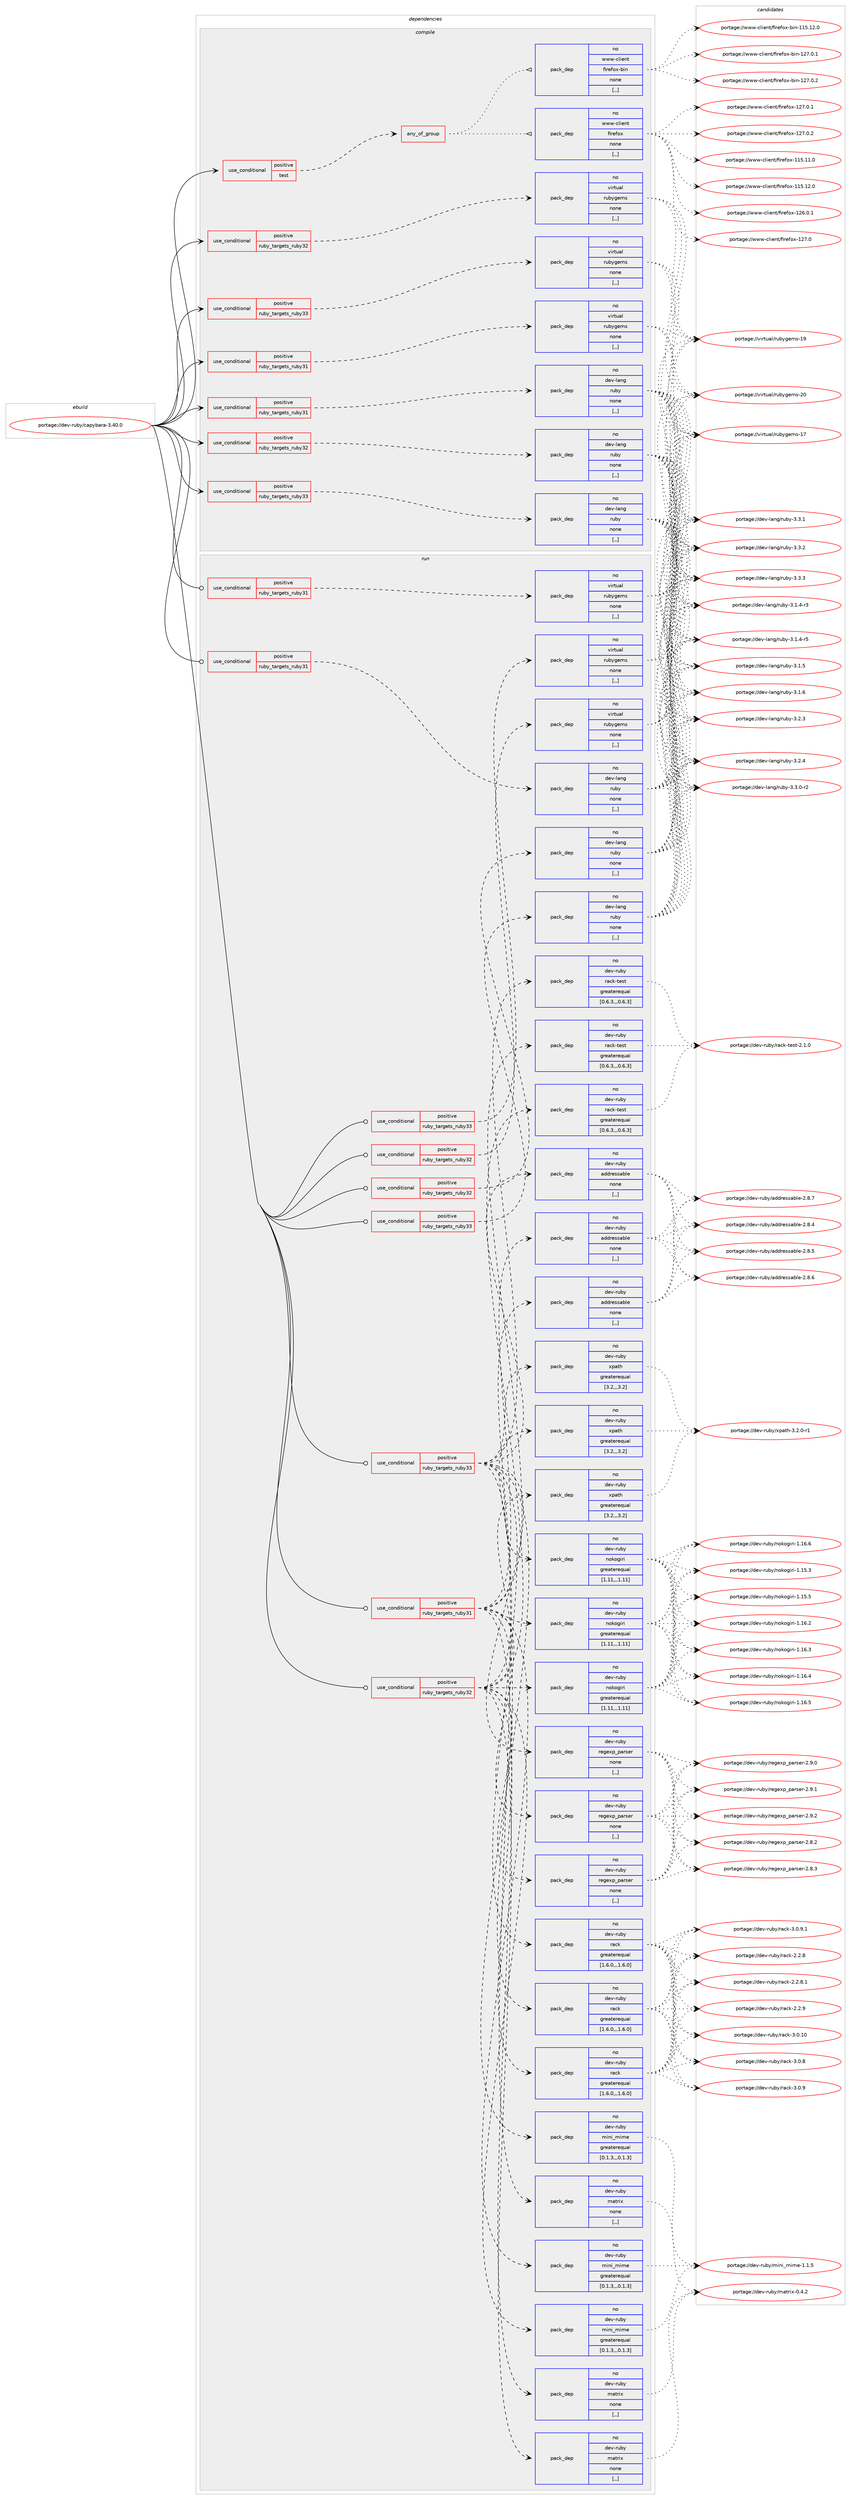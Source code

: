 digraph prolog {

# *************
# Graph options
# *************

newrank=true;
concentrate=true;
compound=true;
graph [rankdir=LR,fontname=Helvetica,fontsize=10,ranksep=1.5];#, ranksep=2.5, nodesep=0.2];
edge  [arrowhead=vee];
node  [fontname=Helvetica,fontsize=10];

# **********
# The ebuild
# **********

subgraph cluster_leftcol {
color=gray;
rank=same;
label=<<i>ebuild</i>>;
id [label="portage://dev-ruby/capybara-3.40.0", color=red, width=4, href="../dev-ruby/capybara-3.40.0.svg"];
}

# ****************
# The dependencies
# ****************

subgraph cluster_midcol {
color=gray;
label=<<i>dependencies</i>>;
subgraph cluster_compile {
fillcolor="#eeeeee";
style=filled;
label=<<i>compile</i>>;
subgraph cond44271 {
dependency175125 [label=<<TABLE BORDER="0" CELLBORDER="1" CELLSPACING="0" CELLPADDING="4"><TR><TD ROWSPAN="3" CELLPADDING="10">use_conditional</TD></TR><TR><TD>positive</TD></TR><TR><TD>ruby_targets_ruby31</TD></TR></TABLE>>, shape=none, color=red];
subgraph pack129592 {
dependency175126 [label=<<TABLE BORDER="0" CELLBORDER="1" CELLSPACING="0" CELLPADDING="4" WIDTH="220"><TR><TD ROWSPAN="6" CELLPADDING="30">pack_dep</TD></TR><TR><TD WIDTH="110">no</TD></TR><TR><TD>dev-lang</TD></TR><TR><TD>ruby</TD></TR><TR><TD>none</TD></TR><TR><TD>[,,]</TD></TR></TABLE>>, shape=none, color=blue];
}
dependency175125:e -> dependency175126:w [weight=20,style="dashed",arrowhead="vee"];
}
id:e -> dependency175125:w [weight=20,style="solid",arrowhead="vee"];
subgraph cond44272 {
dependency175127 [label=<<TABLE BORDER="0" CELLBORDER="1" CELLSPACING="0" CELLPADDING="4"><TR><TD ROWSPAN="3" CELLPADDING="10">use_conditional</TD></TR><TR><TD>positive</TD></TR><TR><TD>ruby_targets_ruby31</TD></TR></TABLE>>, shape=none, color=red];
subgraph pack129593 {
dependency175128 [label=<<TABLE BORDER="0" CELLBORDER="1" CELLSPACING="0" CELLPADDING="4" WIDTH="220"><TR><TD ROWSPAN="6" CELLPADDING="30">pack_dep</TD></TR><TR><TD WIDTH="110">no</TD></TR><TR><TD>virtual</TD></TR><TR><TD>rubygems</TD></TR><TR><TD>none</TD></TR><TR><TD>[,,]</TD></TR></TABLE>>, shape=none, color=blue];
}
dependency175127:e -> dependency175128:w [weight=20,style="dashed",arrowhead="vee"];
}
id:e -> dependency175127:w [weight=20,style="solid",arrowhead="vee"];
subgraph cond44273 {
dependency175129 [label=<<TABLE BORDER="0" CELLBORDER="1" CELLSPACING="0" CELLPADDING="4"><TR><TD ROWSPAN="3" CELLPADDING="10">use_conditional</TD></TR><TR><TD>positive</TD></TR><TR><TD>ruby_targets_ruby32</TD></TR></TABLE>>, shape=none, color=red];
subgraph pack129594 {
dependency175130 [label=<<TABLE BORDER="0" CELLBORDER="1" CELLSPACING="0" CELLPADDING="4" WIDTH="220"><TR><TD ROWSPAN="6" CELLPADDING="30">pack_dep</TD></TR><TR><TD WIDTH="110">no</TD></TR><TR><TD>dev-lang</TD></TR><TR><TD>ruby</TD></TR><TR><TD>none</TD></TR><TR><TD>[,,]</TD></TR></TABLE>>, shape=none, color=blue];
}
dependency175129:e -> dependency175130:w [weight=20,style="dashed",arrowhead="vee"];
}
id:e -> dependency175129:w [weight=20,style="solid",arrowhead="vee"];
subgraph cond44274 {
dependency175131 [label=<<TABLE BORDER="0" CELLBORDER="1" CELLSPACING="0" CELLPADDING="4"><TR><TD ROWSPAN="3" CELLPADDING="10">use_conditional</TD></TR><TR><TD>positive</TD></TR><TR><TD>ruby_targets_ruby32</TD></TR></TABLE>>, shape=none, color=red];
subgraph pack129595 {
dependency175132 [label=<<TABLE BORDER="0" CELLBORDER="1" CELLSPACING="0" CELLPADDING="4" WIDTH="220"><TR><TD ROWSPAN="6" CELLPADDING="30">pack_dep</TD></TR><TR><TD WIDTH="110">no</TD></TR><TR><TD>virtual</TD></TR><TR><TD>rubygems</TD></TR><TR><TD>none</TD></TR><TR><TD>[,,]</TD></TR></TABLE>>, shape=none, color=blue];
}
dependency175131:e -> dependency175132:w [weight=20,style="dashed",arrowhead="vee"];
}
id:e -> dependency175131:w [weight=20,style="solid",arrowhead="vee"];
subgraph cond44275 {
dependency175133 [label=<<TABLE BORDER="0" CELLBORDER="1" CELLSPACING="0" CELLPADDING="4"><TR><TD ROWSPAN="3" CELLPADDING="10">use_conditional</TD></TR><TR><TD>positive</TD></TR><TR><TD>ruby_targets_ruby33</TD></TR></TABLE>>, shape=none, color=red];
subgraph pack129596 {
dependency175134 [label=<<TABLE BORDER="0" CELLBORDER="1" CELLSPACING="0" CELLPADDING="4" WIDTH="220"><TR><TD ROWSPAN="6" CELLPADDING="30">pack_dep</TD></TR><TR><TD WIDTH="110">no</TD></TR><TR><TD>dev-lang</TD></TR><TR><TD>ruby</TD></TR><TR><TD>none</TD></TR><TR><TD>[,,]</TD></TR></TABLE>>, shape=none, color=blue];
}
dependency175133:e -> dependency175134:w [weight=20,style="dashed",arrowhead="vee"];
}
id:e -> dependency175133:w [weight=20,style="solid",arrowhead="vee"];
subgraph cond44276 {
dependency175135 [label=<<TABLE BORDER="0" CELLBORDER="1" CELLSPACING="0" CELLPADDING="4"><TR><TD ROWSPAN="3" CELLPADDING="10">use_conditional</TD></TR><TR><TD>positive</TD></TR><TR><TD>ruby_targets_ruby33</TD></TR></TABLE>>, shape=none, color=red];
subgraph pack129597 {
dependency175136 [label=<<TABLE BORDER="0" CELLBORDER="1" CELLSPACING="0" CELLPADDING="4" WIDTH="220"><TR><TD ROWSPAN="6" CELLPADDING="30">pack_dep</TD></TR><TR><TD WIDTH="110">no</TD></TR><TR><TD>virtual</TD></TR><TR><TD>rubygems</TD></TR><TR><TD>none</TD></TR><TR><TD>[,,]</TD></TR></TABLE>>, shape=none, color=blue];
}
dependency175135:e -> dependency175136:w [weight=20,style="dashed",arrowhead="vee"];
}
id:e -> dependency175135:w [weight=20,style="solid",arrowhead="vee"];
subgraph cond44277 {
dependency175137 [label=<<TABLE BORDER="0" CELLBORDER="1" CELLSPACING="0" CELLPADDING="4"><TR><TD ROWSPAN="3" CELLPADDING="10">use_conditional</TD></TR><TR><TD>positive</TD></TR><TR><TD>test</TD></TR></TABLE>>, shape=none, color=red];
subgraph any1120 {
dependency175138 [label=<<TABLE BORDER="0" CELLBORDER="1" CELLSPACING="0" CELLPADDING="4"><TR><TD CELLPADDING="10">any_of_group</TD></TR></TABLE>>, shape=none, color=red];subgraph pack129598 {
dependency175139 [label=<<TABLE BORDER="0" CELLBORDER="1" CELLSPACING="0" CELLPADDING="4" WIDTH="220"><TR><TD ROWSPAN="6" CELLPADDING="30">pack_dep</TD></TR><TR><TD WIDTH="110">no</TD></TR><TR><TD>www-client</TD></TR><TR><TD>firefox</TD></TR><TR><TD>none</TD></TR><TR><TD>[,,]</TD></TR></TABLE>>, shape=none, color=blue];
}
dependency175138:e -> dependency175139:w [weight=20,style="dotted",arrowhead="oinv"];
subgraph pack129599 {
dependency175140 [label=<<TABLE BORDER="0" CELLBORDER="1" CELLSPACING="0" CELLPADDING="4" WIDTH="220"><TR><TD ROWSPAN="6" CELLPADDING="30">pack_dep</TD></TR><TR><TD WIDTH="110">no</TD></TR><TR><TD>www-client</TD></TR><TR><TD>firefox-bin</TD></TR><TR><TD>none</TD></TR><TR><TD>[,,]</TD></TR></TABLE>>, shape=none, color=blue];
}
dependency175138:e -> dependency175140:w [weight=20,style="dotted",arrowhead="oinv"];
}
dependency175137:e -> dependency175138:w [weight=20,style="dashed",arrowhead="vee"];
}
id:e -> dependency175137:w [weight=20,style="solid",arrowhead="vee"];
}
subgraph cluster_compileandrun {
fillcolor="#eeeeee";
style=filled;
label=<<i>compile and run</i>>;
}
subgraph cluster_run {
fillcolor="#eeeeee";
style=filled;
label=<<i>run</i>>;
subgraph cond44278 {
dependency175141 [label=<<TABLE BORDER="0" CELLBORDER="1" CELLSPACING="0" CELLPADDING="4"><TR><TD ROWSPAN="3" CELLPADDING="10">use_conditional</TD></TR><TR><TD>positive</TD></TR><TR><TD>ruby_targets_ruby31</TD></TR></TABLE>>, shape=none, color=red];
subgraph pack129600 {
dependency175142 [label=<<TABLE BORDER="0" CELLBORDER="1" CELLSPACING="0" CELLPADDING="4" WIDTH="220"><TR><TD ROWSPAN="6" CELLPADDING="30">pack_dep</TD></TR><TR><TD WIDTH="110">no</TD></TR><TR><TD>dev-lang</TD></TR><TR><TD>ruby</TD></TR><TR><TD>none</TD></TR><TR><TD>[,,]</TD></TR></TABLE>>, shape=none, color=blue];
}
dependency175141:e -> dependency175142:w [weight=20,style="dashed",arrowhead="vee"];
}
id:e -> dependency175141:w [weight=20,style="solid",arrowhead="odot"];
subgraph cond44279 {
dependency175143 [label=<<TABLE BORDER="0" CELLBORDER="1" CELLSPACING="0" CELLPADDING="4"><TR><TD ROWSPAN="3" CELLPADDING="10">use_conditional</TD></TR><TR><TD>positive</TD></TR><TR><TD>ruby_targets_ruby31</TD></TR></TABLE>>, shape=none, color=red];
subgraph pack129601 {
dependency175144 [label=<<TABLE BORDER="0" CELLBORDER="1" CELLSPACING="0" CELLPADDING="4" WIDTH="220"><TR><TD ROWSPAN="6" CELLPADDING="30">pack_dep</TD></TR><TR><TD WIDTH="110">no</TD></TR><TR><TD>dev-ruby</TD></TR><TR><TD>addressable</TD></TR><TR><TD>none</TD></TR><TR><TD>[,,]</TD></TR></TABLE>>, shape=none, color=blue];
}
dependency175143:e -> dependency175144:w [weight=20,style="dashed",arrowhead="vee"];
subgraph pack129602 {
dependency175145 [label=<<TABLE BORDER="0" CELLBORDER="1" CELLSPACING="0" CELLPADDING="4" WIDTH="220"><TR><TD ROWSPAN="6" CELLPADDING="30">pack_dep</TD></TR><TR><TD WIDTH="110">no</TD></TR><TR><TD>dev-ruby</TD></TR><TR><TD>matrix</TD></TR><TR><TD>none</TD></TR><TR><TD>[,,]</TD></TR></TABLE>>, shape=none, color=blue];
}
dependency175143:e -> dependency175145:w [weight=20,style="dashed",arrowhead="vee"];
subgraph pack129603 {
dependency175146 [label=<<TABLE BORDER="0" CELLBORDER="1" CELLSPACING="0" CELLPADDING="4" WIDTH="220"><TR><TD ROWSPAN="6" CELLPADDING="30">pack_dep</TD></TR><TR><TD WIDTH="110">no</TD></TR><TR><TD>dev-ruby</TD></TR><TR><TD>mini_mime</TD></TR><TR><TD>greaterequal</TD></TR><TR><TD>[0.1.3,,,0.1.3]</TD></TR></TABLE>>, shape=none, color=blue];
}
dependency175143:e -> dependency175146:w [weight=20,style="dashed",arrowhead="vee"];
subgraph pack129604 {
dependency175147 [label=<<TABLE BORDER="0" CELLBORDER="1" CELLSPACING="0" CELLPADDING="4" WIDTH="220"><TR><TD ROWSPAN="6" CELLPADDING="30">pack_dep</TD></TR><TR><TD WIDTH="110">no</TD></TR><TR><TD>dev-ruby</TD></TR><TR><TD>nokogiri</TD></TR><TR><TD>greaterequal</TD></TR><TR><TD>[1.11,,,1.11]</TD></TR></TABLE>>, shape=none, color=blue];
}
dependency175143:e -> dependency175147:w [weight=20,style="dashed",arrowhead="vee"];
subgraph pack129605 {
dependency175148 [label=<<TABLE BORDER="0" CELLBORDER="1" CELLSPACING="0" CELLPADDING="4" WIDTH="220"><TR><TD ROWSPAN="6" CELLPADDING="30">pack_dep</TD></TR><TR><TD WIDTH="110">no</TD></TR><TR><TD>dev-ruby</TD></TR><TR><TD>rack</TD></TR><TR><TD>greaterequal</TD></TR><TR><TD>[1.6.0,,,1.6.0]</TD></TR></TABLE>>, shape=none, color=blue];
}
dependency175143:e -> dependency175148:w [weight=20,style="dashed",arrowhead="vee"];
subgraph pack129606 {
dependency175149 [label=<<TABLE BORDER="0" CELLBORDER="1" CELLSPACING="0" CELLPADDING="4" WIDTH="220"><TR><TD ROWSPAN="6" CELLPADDING="30">pack_dep</TD></TR><TR><TD WIDTH="110">no</TD></TR><TR><TD>dev-ruby</TD></TR><TR><TD>rack-test</TD></TR><TR><TD>greaterequal</TD></TR><TR><TD>[0.6.3,,,0.6.3]</TD></TR></TABLE>>, shape=none, color=blue];
}
dependency175143:e -> dependency175149:w [weight=20,style="dashed",arrowhead="vee"];
subgraph pack129607 {
dependency175150 [label=<<TABLE BORDER="0" CELLBORDER="1" CELLSPACING="0" CELLPADDING="4" WIDTH="220"><TR><TD ROWSPAN="6" CELLPADDING="30">pack_dep</TD></TR><TR><TD WIDTH="110">no</TD></TR><TR><TD>dev-ruby</TD></TR><TR><TD>regexp_parser</TD></TR><TR><TD>none</TD></TR><TR><TD>[,,]</TD></TR></TABLE>>, shape=none, color=blue];
}
dependency175143:e -> dependency175150:w [weight=20,style="dashed",arrowhead="vee"];
subgraph pack129608 {
dependency175151 [label=<<TABLE BORDER="0" CELLBORDER="1" CELLSPACING="0" CELLPADDING="4" WIDTH="220"><TR><TD ROWSPAN="6" CELLPADDING="30">pack_dep</TD></TR><TR><TD WIDTH="110">no</TD></TR><TR><TD>dev-ruby</TD></TR><TR><TD>xpath</TD></TR><TR><TD>greaterequal</TD></TR><TR><TD>[3.2,,,3.2]</TD></TR></TABLE>>, shape=none, color=blue];
}
dependency175143:e -> dependency175151:w [weight=20,style="dashed",arrowhead="vee"];
}
id:e -> dependency175143:w [weight=20,style="solid",arrowhead="odot"];
subgraph cond44280 {
dependency175152 [label=<<TABLE BORDER="0" CELLBORDER="1" CELLSPACING="0" CELLPADDING="4"><TR><TD ROWSPAN="3" CELLPADDING="10">use_conditional</TD></TR><TR><TD>positive</TD></TR><TR><TD>ruby_targets_ruby31</TD></TR></TABLE>>, shape=none, color=red];
subgraph pack129609 {
dependency175153 [label=<<TABLE BORDER="0" CELLBORDER="1" CELLSPACING="0" CELLPADDING="4" WIDTH="220"><TR><TD ROWSPAN="6" CELLPADDING="30">pack_dep</TD></TR><TR><TD WIDTH="110">no</TD></TR><TR><TD>virtual</TD></TR><TR><TD>rubygems</TD></TR><TR><TD>none</TD></TR><TR><TD>[,,]</TD></TR></TABLE>>, shape=none, color=blue];
}
dependency175152:e -> dependency175153:w [weight=20,style="dashed",arrowhead="vee"];
}
id:e -> dependency175152:w [weight=20,style="solid",arrowhead="odot"];
subgraph cond44281 {
dependency175154 [label=<<TABLE BORDER="0" CELLBORDER="1" CELLSPACING="0" CELLPADDING="4"><TR><TD ROWSPAN="3" CELLPADDING="10">use_conditional</TD></TR><TR><TD>positive</TD></TR><TR><TD>ruby_targets_ruby32</TD></TR></TABLE>>, shape=none, color=red];
subgraph pack129610 {
dependency175155 [label=<<TABLE BORDER="0" CELLBORDER="1" CELLSPACING="0" CELLPADDING="4" WIDTH="220"><TR><TD ROWSPAN="6" CELLPADDING="30">pack_dep</TD></TR><TR><TD WIDTH="110">no</TD></TR><TR><TD>dev-lang</TD></TR><TR><TD>ruby</TD></TR><TR><TD>none</TD></TR><TR><TD>[,,]</TD></TR></TABLE>>, shape=none, color=blue];
}
dependency175154:e -> dependency175155:w [weight=20,style="dashed",arrowhead="vee"];
}
id:e -> dependency175154:w [weight=20,style="solid",arrowhead="odot"];
subgraph cond44282 {
dependency175156 [label=<<TABLE BORDER="0" CELLBORDER="1" CELLSPACING="0" CELLPADDING="4"><TR><TD ROWSPAN="3" CELLPADDING="10">use_conditional</TD></TR><TR><TD>positive</TD></TR><TR><TD>ruby_targets_ruby32</TD></TR></TABLE>>, shape=none, color=red];
subgraph pack129611 {
dependency175157 [label=<<TABLE BORDER="0" CELLBORDER="1" CELLSPACING="0" CELLPADDING="4" WIDTH="220"><TR><TD ROWSPAN="6" CELLPADDING="30">pack_dep</TD></TR><TR><TD WIDTH="110">no</TD></TR><TR><TD>dev-ruby</TD></TR><TR><TD>addressable</TD></TR><TR><TD>none</TD></TR><TR><TD>[,,]</TD></TR></TABLE>>, shape=none, color=blue];
}
dependency175156:e -> dependency175157:w [weight=20,style="dashed",arrowhead="vee"];
subgraph pack129612 {
dependency175158 [label=<<TABLE BORDER="0" CELLBORDER="1" CELLSPACING="0" CELLPADDING="4" WIDTH="220"><TR><TD ROWSPAN="6" CELLPADDING="30">pack_dep</TD></TR><TR><TD WIDTH="110">no</TD></TR><TR><TD>dev-ruby</TD></TR><TR><TD>matrix</TD></TR><TR><TD>none</TD></TR><TR><TD>[,,]</TD></TR></TABLE>>, shape=none, color=blue];
}
dependency175156:e -> dependency175158:w [weight=20,style="dashed",arrowhead="vee"];
subgraph pack129613 {
dependency175159 [label=<<TABLE BORDER="0" CELLBORDER="1" CELLSPACING="0" CELLPADDING="4" WIDTH="220"><TR><TD ROWSPAN="6" CELLPADDING="30">pack_dep</TD></TR><TR><TD WIDTH="110">no</TD></TR><TR><TD>dev-ruby</TD></TR><TR><TD>mini_mime</TD></TR><TR><TD>greaterequal</TD></TR><TR><TD>[0.1.3,,,0.1.3]</TD></TR></TABLE>>, shape=none, color=blue];
}
dependency175156:e -> dependency175159:w [weight=20,style="dashed",arrowhead="vee"];
subgraph pack129614 {
dependency175160 [label=<<TABLE BORDER="0" CELLBORDER="1" CELLSPACING="0" CELLPADDING="4" WIDTH="220"><TR><TD ROWSPAN="6" CELLPADDING="30">pack_dep</TD></TR><TR><TD WIDTH="110">no</TD></TR><TR><TD>dev-ruby</TD></TR><TR><TD>nokogiri</TD></TR><TR><TD>greaterequal</TD></TR><TR><TD>[1.11,,,1.11]</TD></TR></TABLE>>, shape=none, color=blue];
}
dependency175156:e -> dependency175160:w [weight=20,style="dashed",arrowhead="vee"];
subgraph pack129615 {
dependency175161 [label=<<TABLE BORDER="0" CELLBORDER="1" CELLSPACING="0" CELLPADDING="4" WIDTH="220"><TR><TD ROWSPAN="6" CELLPADDING="30">pack_dep</TD></TR><TR><TD WIDTH="110">no</TD></TR><TR><TD>dev-ruby</TD></TR><TR><TD>rack</TD></TR><TR><TD>greaterequal</TD></TR><TR><TD>[1.6.0,,,1.6.0]</TD></TR></TABLE>>, shape=none, color=blue];
}
dependency175156:e -> dependency175161:w [weight=20,style="dashed",arrowhead="vee"];
subgraph pack129616 {
dependency175162 [label=<<TABLE BORDER="0" CELLBORDER="1" CELLSPACING="0" CELLPADDING="4" WIDTH="220"><TR><TD ROWSPAN="6" CELLPADDING="30">pack_dep</TD></TR><TR><TD WIDTH="110">no</TD></TR><TR><TD>dev-ruby</TD></TR><TR><TD>rack-test</TD></TR><TR><TD>greaterequal</TD></TR><TR><TD>[0.6.3,,,0.6.3]</TD></TR></TABLE>>, shape=none, color=blue];
}
dependency175156:e -> dependency175162:w [weight=20,style="dashed",arrowhead="vee"];
subgraph pack129617 {
dependency175163 [label=<<TABLE BORDER="0" CELLBORDER="1" CELLSPACING="0" CELLPADDING="4" WIDTH="220"><TR><TD ROWSPAN="6" CELLPADDING="30">pack_dep</TD></TR><TR><TD WIDTH="110">no</TD></TR><TR><TD>dev-ruby</TD></TR><TR><TD>regexp_parser</TD></TR><TR><TD>none</TD></TR><TR><TD>[,,]</TD></TR></TABLE>>, shape=none, color=blue];
}
dependency175156:e -> dependency175163:w [weight=20,style="dashed",arrowhead="vee"];
subgraph pack129618 {
dependency175164 [label=<<TABLE BORDER="0" CELLBORDER="1" CELLSPACING="0" CELLPADDING="4" WIDTH="220"><TR><TD ROWSPAN="6" CELLPADDING="30">pack_dep</TD></TR><TR><TD WIDTH="110">no</TD></TR><TR><TD>dev-ruby</TD></TR><TR><TD>xpath</TD></TR><TR><TD>greaterequal</TD></TR><TR><TD>[3.2,,,3.2]</TD></TR></TABLE>>, shape=none, color=blue];
}
dependency175156:e -> dependency175164:w [weight=20,style="dashed",arrowhead="vee"];
}
id:e -> dependency175156:w [weight=20,style="solid",arrowhead="odot"];
subgraph cond44283 {
dependency175165 [label=<<TABLE BORDER="0" CELLBORDER="1" CELLSPACING="0" CELLPADDING="4"><TR><TD ROWSPAN="3" CELLPADDING="10">use_conditional</TD></TR><TR><TD>positive</TD></TR><TR><TD>ruby_targets_ruby32</TD></TR></TABLE>>, shape=none, color=red];
subgraph pack129619 {
dependency175166 [label=<<TABLE BORDER="0" CELLBORDER="1" CELLSPACING="0" CELLPADDING="4" WIDTH="220"><TR><TD ROWSPAN="6" CELLPADDING="30">pack_dep</TD></TR><TR><TD WIDTH="110">no</TD></TR><TR><TD>virtual</TD></TR><TR><TD>rubygems</TD></TR><TR><TD>none</TD></TR><TR><TD>[,,]</TD></TR></TABLE>>, shape=none, color=blue];
}
dependency175165:e -> dependency175166:w [weight=20,style="dashed",arrowhead="vee"];
}
id:e -> dependency175165:w [weight=20,style="solid",arrowhead="odot"];
subgraph cond44284 {
dependency175167 [label=<<TABLE BORDER="0" CELLBORDER="1" CELLSPACING="0" CELLPADDING="4"><TR><TD ROWSPAN="3" CELLPADDING="10">use_conditional</TD></TR><TR><TD>positive</TD></TR><TR><TD>ruby_targets_ruby33</TD></TR></TABLE>>, shape=none, color=red];
subgraph pack129620 {
dependency175168 [label=<<TABLE BORDER="0" CELLBORDER="1" CELLSPACING="0" CELLPADDING="4" WIDTH="220"><TR><TD ROWSPAN="6" CELLPADDING="30">pack_dep</TD></TR><TR><TD WIDTH="110">no</TD></TR><TR><TD>dev-lang</TD></TR><TR><TD>ruby</TD></TR><TR><TD>none</TD></TR><TR><TD>[,,]</TD></TR></TABLE>>, shape=none, color=blue];
}
dependency175167:e -> dependency175168:w [weight=20,style="dashed",arrowhead="vee"];
}
id:e -> dependency175167:w [weight=20,style="solid",arrowhead="odot"];
subgraph cond44285 {
dependency175169 [label=<<TABLE BORDER="0" CELLBORDER="1" CELLSPACING="0" CELLPADDING="4"><TR><TD ROWSPAN="3" CELLPADDING="10">use_conditional</TD></TR><TR><TD>positive</TD></TR><TR><TD>ruby_targets_ruby33</TD></TR></TABLE>>, shape=none, color=red];
subgraph pack129621 {
dependency175170 [label=<<TABLE BORDER="0" CELLBORDER="1" CELLSPACING="0" CELLPADDING="4" WIDTH="220"><TR><TD ROWSPAN="6" CELLPADDING="30">pack_dep</TD></TR><TR><TD WIDTH="110">no</TD></TR><TR><TD>dev-ruby</TD></TR><TR><TD>addressable</TD></TR><TR><TD>none</TD></TR><TR><TD>[,,]</TD></TR></TABLE>>, shape=none, color=blue];
}
dependency175169:e -> dependency175170:w [weight=20,style="dashed",arrowhead="vee"];
subgraph pack129622 {
dependency175171 [label=<<TABLE BORDER="0" CELLBORDER="1" CELLSPACING="0" CELLPADDING="4" WIDTH="220"><TR><TD ROWSPAN="6" CELLPADDING="30">pack_dep</TD></TR><TR><TD WIDTH="110">no</TD></TR><TR><TD>dev-ruby</TD></TR><TR><TD>matrix</TD></TR><TR><TD>none</TD></TR><TR><TD>[,,]</TD></TR></TABLE>>, shape=none, color=blue];
}
dependency175169:e -> dependency175171:w [weight=20,style="dashed",arrowhead="vee"];
subgraph pack129623 {
dependency175172 [label=<<TABLE BORDER="0" CELLBORDER="1" CELLSPACING="0" CELLPADDING="4" WIDTH="220"><TR><TD ROWSPAN="6" CELLPADDING="30">pack_dep</TD></TR><TR><TD WIDTH="110">no</TD></TR><TR><TD>dev-ruby</TD></TR><TR><TD>mini_mime</TD></TR><TR><TD>greaterequal</TD></TR><TR><TD>[0.1.3,,,0.1.3]</TD></TR></TABLE>>, shape=none, color=blue];
}
dependency175169:e -> dependency175172:w [weight=20,style="dashed",arrowhead="vee"];
subgraph pack129624 {
dependency175173 [label=<<TABLE BORDER="0" CELLBORDER="1" CELLSPACING="0" CELLPADDING="4" WIDTH="220"><TR><TD ROWSPAN="6" CELLPADDING="30">pack_dep</TD></TR><TR><TD WIDTH="110">no</TD></TR><TR><TD>dev-ruby</TD></TR><TR><TD>nokogiri</TD></TR><TR><TD>greaterequal</TD></TR><TR><TD>[1.11,,,1.11]</TD></TR></TABLE>>, shape=none, color=blue];
}
dependency175169:e -> dependency175173:w [weight=20,style="dashed",arrowhead="vee"];
subgraph pack129625 {
dependency175174 [label=<<TABLE BORDER="0" CELLBORDER="1" CELLSPACING="0" CELLPADDING="4" WIDTH="220"><TR><TD ROWSPAN="6" CELLPADDING="30">pack_dep</TD></TR><TR><TD WIDTH="110">no</TD></TR><TR><TD>dev-ruby</TD></TR><TR><TD>rack</TD></TR><TR><TD>greaterequal</TD></TR><TR><TD>[1.6.0,,,1.6.0]</TD></TR></TABLE>>, shape=none, color=blue];
}
dependency175169:e -> dependency175174:w [weight=20,style="dashed",arrowhead="vee"];
subgraph pack129626 {
dependency175175 [label=<<TABLE BORDER="0" CELLBORDER="1" CELLSPACING="0" CELLPADDING="4" WIDTH="220"><TR><TD ROWSPAN="6" CELLPADDING="30">pack_dep</TD></TR><TR><TD WIDTH="110">no</TD></TR><TR><TD>dev-ruby</TD></TR><TR><TD>rack-test</TD></TR><TR><TD>greaterequal</TD></TR><TR><TD>[0.6.3,,,0.6.3]</TD></TR></TABLE>>, shape=none, color=blue];
}
dependency175169:e -> dependency175175:w [weight=20,style="dashed",arrowhead="vee"];
subgraph pack129627 {
dependency175176 [label=<<TABLE BORDER="0" CELLBORDER="1" CELLSPACING="0" CELLPADDING="4" WIDTH="220"><TR><TD ROWSPAN="6" CELLPADDING="30">pack_dep</TD></TR><TR><TD WIDTH="110">no</TD></TR><TR><TD>dev-ruby</TD></TR><TR><TD>regexp_parser</TD></TR><TR><TD>none</TD></TR><TR><TD>[,,]</TD></TR></TABLE>>, shape=none, color=blue];
}
dependency175169:e -> dependency175176:w [weight=20,style="dashed",arrowhead="vee"];
subgraph pack129628 {
dependency175177 [label=<<TABLE BORDER="0" CELLBORDER="1" CELLSPACING="0" CELLPADDING="4" WIDTH="220"><TR><TD ROWSPAN="6" CELLPADDING="30">pack_dep</TD></TR><TR><TD WIDTH="110">no</TD></TR><TR><TD>dev-ruby</TD></TR><TR><TD>xpath</TD></TR><TR><TD>greaterequal</TD></TR><TR><TD>[3.2,,,3.2]</TD></TR></TABLE>>, shape=none, color=blue];
}
dependency175169:e -> dependency175177:w [weight=20,style="dashed",arrowhead="vee"];
}
id:e -> dependency175169:w [weight=20,style="solid",arrowhead="odot"];
subgraph cond44286 {
dependency175178 [label=<<TABLE BORDER="0" CELLBORDER="1" CELLSPACING="0" CELLPADDING="4"><TR><TD ROWSPAN="3" CELLPADDING="10">use_conditional</TD></TR><TR><TD>positive</TD></TR><TR><TD>ruby_targets_ruby33</TD></TR></TABLE>>, shape=none, color=red];
subgraph pack129629 {
dependency175179 [label=<<TABLE BORDER="0" CELLBORDER="1" CELLSPACING="0" CELLPADDING="4" WIDTH="220"><TR><TD ROWSPAN="6" CELLPADDING="30">pack_dep</TD></TR><TR><TD WIDTH="110">no</TD></TR><TR><TD>virtual</TD></TR><TR><TD>rubygems</TD></TR><TR><TD>none</TD></TR><TR><TD>[,,]</TD></TR></TABLE>>, shape=none, color=blue];
}
dependency175178:e -> dependency175179:w [weight=20,style="dashed",arrowhead="vee"];
}
id:e -> dependency175178:w [weight=20,style="solid",arrowhead="odot"];
}
}

# **************
# The candidates
# **************

subgraph cluster_choices {
rank=same;
color=gray;
label=<<i>candidates</i>>;

subgraph choice129592 {
color=black;
nodesep=1;
choice100101118451089711010347114117981214551464946524511451 [label="portage://dev-lang/ruby-3.1.4-r3", color=red, width=4,href="../dev-lang/ruby-3.1.4-r3.svg"];
choice100101118451089711010347114117981214551464946524511453 [label="portage://dev-lang/ruby-3.1.4-r5", color=red, width=4,href="../dev-lang/ruby-3.1.4-r5.svg"];
choice10010111845108971101034711411798121455146494653 [label="portage://dev-lang/ruby-3.1.5", color=red, width=4,href="../dev-lang/ruby-3.1.5.svg"];
choice10010111845108971101034711411798121455146494654 [label="portage://dev-lang/ruby-3.1.6", color=red, width=4,href="../dev-lang/ruby-3.1.6.svg"];
choice10010111845108971101034711411798121455146504651 [label="portage://dev-lang/ruby-3.2.3", color=red, width=4,href="../dev-lang/ruby-3.2.3.svg"];
choice10010111845108971101034711411798121455146504652 [label="portage://dev-lang/ruby-3.2.4", color=red, width=4,href="../dev-lang/ruby-3.2.4.svg"];
choice100101118451089711010347114117981214551465146484511450 [label="portage://dev-lang/ruby-3.3.0-r2", color=red, width=4,href="../dev-lang/ruby-3.3.0-r2.svg"];
choice10010111845108971101034711411798121455146514649 [label="portage://dev-lang/ruby-3.3.1", color=red, width=4,href="../dev-lang/ruby-3.3.1.svg"];
choice10010111845108971101034711411798121455146514650 [label="portage://dev-lang/ruby-3.3.2", color=red, width=4,href="../dev-lang/ruby-3.3.2.svg"];
choice10010111845108971101034711411798121455146514651 [label="portage://dev-lang/ruby-3.3.3", color=red, width=4,href="../dev-lang/ruby-3.3.3.svg"];
dependency175126:e -> choice100101118451089711010347114117981214551464946524511451:w [style=dotted,weight="100"];
dependency175126:e -> choice100101118451089711010347114117981214551464946524511453:w [style=dotted,weight="100"];
dependency175126:e -> choice10010111845108971101034711411798121455146494653:w [style=dotted,weight="100"];
dependency175126:e -> choice10010111845108971101034711411798121455146494654:w [style=dotted,weight="100"];
dependency175126:e -> choice10010111845108971101034711411798121455146504651:w [style=dotted,weight="100"];
dependency175126:e -> choice10010111845108971101034711411798121455146504652:w [style=dotted,weight="100"];
dependency175126:e -> choice100101118451089711010347114117981214551465146484511450:w [style=dotted,weight="100"];
dependency175126:e -> choice10010111845108971101034711411798121455146514649:w [style=dotted,weight="100"];
dependency175126:e -> choice10010111845108971101034711411798121455146514650:w [style=dotted,weight="100"];
dependency175126:e -> choice10010111845108971101034711411798121455146514651:w [style=dotted,weight="100"];
}
subgraph choice129593 {
color=black;
nodesep=1;
choice118105114116117971084711411798121103101109115454955 [label="portage://virtual/rubygems-17", color=red, width=4,href="../virtual/rubygems-17.svg"];
choice118105114116117971084711411798121103101109115454957 [label="portage://virtual/rubygems-19", color=red, width=4,href="../virtual/rubygems-19.svg"];
choice118105114116117971084711411798121103101109115455048 [label="portage://virtual/rubygems-20", color=red, width=4,href="../virtual/rubygems-20.svg"];
dependency175128:e -> choice118105114116117971084711411798121103101109115454955:w [style=dotted,weight="100"];
dependency175128:e -> choice118105114116117971084711411798121103101109115454957:w [style=dotted,weight="100"];
dependency175128:e -> choice118105114116117971084711411798121103101109115455048:w [style=dotted,weight="100"];
}
subgraph choice129594 {
color=black;
nodesep=1;
choice100101118451089711010347114117981214551464946524511451 [label="portage://dev-lang/ruby-3.1.4-r3", color=red, width=4,href="../dev-lang/ruby-3.1.4-r3.svg"];
choice100101118451089711010347114117981214551464946524511453 [label="portage://dev-lang/ruby-3.1.4-r5", color=red, width=4,href="../dev-lang/ruby-3.1.4-r5.svg"];
choice10010111845108971101034711411798121455146494653 [label="portage://dev-lang/ruby-3.1.5", color=red, width=4,href="../dev-lang/ruby-3.1.5.svg"];
choice10010111845108971101034711411798121455146494654 [label="portage://dev-lang/ruby-3.1.6", color=red, width=4,href="../dev-lang/ruby-3.1.6.svg"];
choice10010111845108971101034711411798121455146504651 [label="portage://dev-lang/ruby-3.2.3", color=red, width=4,href="../dev-lang/ruby-3.2.3.svg"];
choice10010111845108971101034711411798121455146504652 [label="portage://dev-lang/ruby-3.2.4", color=red, width=4,href="../dev-lang/ruby-3.2.4.svg"];
choice100101118451089711010347114117981214551465146484511450 [label="portage://dev-lang/ruby-3.3.0-r2", color=red, width=4,href="../dev-lang/ruby-3.3.0-r2.svg"];
choice10010111845108971101034711411798121455146514649 [label="portage://dev-lang/ruby-3.3.1", color=red, width=4,href="../dev-lang/ruby-3.3.1.svg"];
choice10010111845108971101034711411798121455146514650 [label="portage://dev-lang/ruby-3.3.2", color=red, width=4,href="../dev-lang/ruby-3.3.2.svg"];
choice10010111845108971101034711411798121455146514651 [label="portage://dev-lang/ruby-3.3.3", color=red, width=4,href="../dev-lang/ruby-3.3.3.svg"];
dependency175130:e -> choice100101118451089711010347114117981214551464946524511451:w [style=dotted,weight="100"];
dependency175130:e -> choice100101118451089711010347114117981214551464946524511453:w [style=dotted,weight="100"];
dependency175130:e -> choice10010111845108971101034711411798121455146494653:w [style=dotted,weight="100"];
dependency175130:e -> choice10010111845108971101034711411798121455146494654:w [style=dotted,weight="100"];
dependency175130:e -> choice10010111845108971101034711411798121455146504651:w [style=dotted,weight="100"];
dependency175130:e -> choice10010111845108971101034711411798121455146504652:w [style=dotted,weight="100"];
dependency175130:e -> choice100101118451089711010347114117981214551465146484511450:w [style=dotted,weight="100"];
dependency175130:e -> choice10010111845108971101034711411798121455146514649:w [style=dotted,weight="100"];
dependency175130:e -> choice10010111845108971101034711411798121455146514650:w [style=dotted,weight="100"];
dependency175130:e -> choice10010111845108971101034711411798121455146514651:w [style=dotted,weight="100"];
}
subgraph choice129595 {
color=black;
nodesep=1;
choice118105114116117971084711411798121103101109115454955 [label="portage://virtual/rubygems-17", color=red, width=4,href="../virtual/rubygems-17.svg"];
choice118105114116117971084711411798121103101109115454957 [label="portage://virtual/rubygems-19", color=red, width=4,href="../virtual/rubygems-19.svg"];
choice118105114116117971084711411798121103101109115455048 [label="portage://virtual/rubygems-20", color=red, width=4,href="../virtual/rubygems-20.svg"];
dependency175132:e -> choice118105114116117971084711411798121103101109115454955:w [style=dotted,weight="100"];
dependency175132:e -> choice118105114116117971084711411798121103101109115454957:w [style=dotted,weight="100"];
dependency175132:e -> choice118105114116117971084711411798121103101109115455048:w [style=dotted,weight="100"];
}
subgraph choice129596 {
color=black;
nodesep=1;
choice100101118451089711010347114117981214551464946524511451 [label="portage://dev-lang/ruby-3.1.4-r3", color=red, width=4,href="../dev-lang/ruby-3.1.4-r3.svg"];
choice100101118451089711010347114117981214551464946524511453 [label="portage://dev-lang/ruby-3.1.4-r5", color=red, width=4,href="../dev-lang/ruby-3.1.4-r5.svg"];
choice10010111845108971101034711411798121455146494653 [label="portage://dev-lang/ruby-3.1.5", color=red, width=4,href="../dev-lang/ruby-3.1.5.svg"];
choice10010111845108971101034711411798121455146494654 [label="portage://dev-lang/ruby-3.1.6", color=red, width=4,href="../dev-lang/ruby-3.1.6.svg"];
choice10010111845108971101034711411798121455146504651 [label="portage://dev-lang/ruby-3.2.3", color=red, width=4,href="../dev-lang/ruby-3.2.3.svg"];
choice10010111845108971101034711411798121455146504652 [label="portage://dev-lang/ruby-3.2.4", color=red, width=4,href="../dev-lang/ruby-3.2.4.svg"];
choice100101118451089711010347114117981214551465146484511450 [label="portage://dev-lang/ruby-3.3.0-r2", color=red, width=4,href="../dev-lang/ruby-3.3.0-r2.svg"];
choice10010111845108971101034711411798121455146514649 [label="portage://dev-lang/ruby-3.3.1", color=red, width=4,href="../dev-lang/ruby-3.3.1.svg"];
choice10010111845108971101034711411798121455146514650 [label="portage://dev-lang/ruby-3.3.2", color=red, width=4,href="../dev-lang/ruby-3.3.2.svg"];
choice10010111845108971101034711411798121455146514651 [label="portage://dev-lang/ruby-3.3.3", color=red, width=4,href="../dev-lang/ruby-3.3.3.svg"];
dependency175134:e -> choice100101118451089711010347114117981214551464946524511451:w [style=dotted,weight="100"];
dependency175134:e -> choice100101118451089711010347114117981214551464946524511453:w [style=dotted,weight="100"];
dependency175134:e -> choice10010111845108971101034711411798121455146494653:w [style=dotted,weight="100"];
dependency175134:e -> choice10010111845108971101034711411798121455146494654:w [style=dotted,weight="100"];
dependency175134:e -> choice10010111845108971101034711411798121455146504651:w [style=dotted,weight="100"];
dependency175134:e -> choice10010111845108971101034711411798121455146504652:w [style=dotted,weight="100"];
dependency175134:e -> choice100101118451089711010347114117981214551465146484511450:w [style=dotted,weight="100"];
dependency175134:e -> choice10010111845108971101034711411798121455146514649:w [style=dotted,weight="100"];
dependency175134:e -> choice10010111845108971101034711411798121455146514650:w [style=dotted,weight="100"];
dependency175134:e -> choice10010111845108971101034711411798121455146514651:w [style=dotted,weight="100"];
}
subgraph choice129597 {
color=black;
nodesep=1;
choice118105114116117971084711411798121103101109115454955 [label="portage://virtual/rubygems-17", color=red, width=4,href="../virtual/rubygems-17.svg"];
choice118105114116117971084711411798121103101109115454957 [label="portage://virtual/rubygems-19", color=red, width=4,href="../virtual/rubygems-19.svg"];
choice118105114116117971084711411798121103101109115455048 [label="portage://virtual/rubygems-20", color=red, width=4,href="../virtual/rubygems-20.svg"];
dependency175136:e -> choice118105114116117971084711411798121103101109115454955:w [style=dotted,weight="100"];
dependency175136:e -> choice118105114116117971084711411798121103101109115454957:w [style=dotted,weight="100"];
dependency175136:e -> choice118105114116117971084711411798121103101109115455048:w [style=dotted,weight="100"];
}
subgraph choice129598 {
color=black;
nodesep=1;
choice119119119459910810510111011647102105114101102111120454949534649494648 [label="portage://www-client/firefox-115.11.0", color=red, width=4,href="../www-client/firefox-115.11.0.svg"];
choice119119119459910810510111011647102105114101102111120454949534649504648 [label="portage://www-client/firefox-115.12.0", color=red, width=4,href="../www-client/firefox-115.12.0.svg"];
choice1191191194599108105101110116471021051141011021111204549505446484649 [label="portage://www-client/firefox-126.0.1", color=red, width=4,href="../www-client/firefox-126.0.1.svg"];
choice119119119459910810510111011647102105114101102111120454950554648 [label="portage://www-client/firefox-127.0", color=red, width=4,href="../www-client/firefox-127.0.svg"];
choice1191191194599108105101110116471021051141011021111204549505546484649 [label="portage://www-client/firefox-127.0.1", color=red, width=4,href="../www-client/firefox-127.0.1.svg"];
choice1191191194599108105101110116471021051141011021111204549505546484650 [label="portage://www-client/firefox-127.0.2", color=red, width=4,href="../www-client/firefox-127.0.2.svg"];
dependency175139:e -> choice119119119459910810510111011647102105114101102111120454949534649494648:w [style=dotted,weight="100"];
dependency175139:e -> choice119119119459910810510111011647102105114101102111120454949534649504648:w [style=dotted,weight="100"];
dependency175139:e -> choice1191191194599108105101110116471021051141011021111204549505446484649:w [style=dotted,weight="100"];
dependency175139:e -> choice119119119459910810510111011647102105114101102111120454950554648:w [style=dotted,weight="100"];
dependency175139:e -> choice1191191194599108105101110116471021051141011021111204549505546484649:w [style=dotted,weight="100"];
dependency175139:e -> choice1191191194599108105101110116471021051141011021111204549505546484650:w [style=dotted,weight="100"];
}
subgraph choice129599 {
color=black;
nodesep=1;
choice1191191194599108105101110116471021051141011021111204598105110454949534649504648 [label="portage://www-client/firefox-bin-115.12.0", color=red, width=4,href="../www-client/firefox-bin-115.12.0.svg"];
choice11911911945991081051011101164710210511410110211112045981051104549505546484649 [label="portage://www-client/firefox-bin-127.0.1", color=red, width=4,href="../www-client/firefox-bin-127.0.1.svg"];
choice11911911945991081051011101164710210511410110211112045981051104549505546484650 [label="portage://www-client/firefox-bin-127.0.2", color=red, width=4,href="../www-client/firefox-bin-127.0.2.svg"];
dependency175140:e -> choice1191191194599108105101110116471021051141011021111204598105110454949534649504648:w [style=dotted,weight="100"];
dependency175140:e -> choice11911911945991081051011101164710210511410110211112045981051104549505546484649:w [style=dotted,weight="100"];
dependency175140:e -> choice11911911945991081051011101164710210511410110211112045981051104549505546484650:w [style=dotted,weight="100"];
}
subgraph choice129600 {
color=black;
nodesep=1;
choice100101118451089711010347114117981214551464946524511451 [label="portage://dev-lang/ruby-3.1.4-r3", color=red, width=4,href="../dev-lang/ruby-3.1.4-r3.svg"];
choice100101118451089711010347114117981214551464946524511453 [label="portage://dev-lang/ruby-3.1.4-r5", color=red, width=4,href="../dev-lang/ruby-3.1.4-r5.svg"];
choice10010111845108971101034711411798121455146494653 [label="portage://dev-lang/ruby-3.1.5", color=red, width=4,href="../dev-lang/ruby-3.1.5.svg"];
choice10010111845108971101034711411798121455146494654 [label="portage://dev-lang/ruby-3.1.6", color=red, width=4,href="../dev-lang/ruby-3.1.6.svg"];
choice10010111845108971101034711411798121455146504651 [label="portage://dev-lang/ruby-3.2.3", color=red, width=4,href="../dev-lang/ruby-3.2.3.svg"];
choice10010111845108971101034711411798121455146504652 [label="portage://dev-lang/ruby-3.2.4", color=red, width=4,href="../dev-lang/ruby-3.2.4.svg"];
choice100101118451089711010347114117981214551465146484511450 [label="portage://dev-lang/ruby-3.3.0-r2", color=red, width=4,href="../dev-lang/ruby-3.3.0-r2.svg"];
choice10010111845108971101034711411798121455146514649 [label="portage://dev-lang/ruby-3.3.1", color=red, width=4,href="../dev-lang/ruby-3.3.1.svg"];
choice10010111845108971101034711411798121455146514650 [label="portage://dev-lang/ruby-3.3.2", color=red, width=4,href="../dev-lang/ruby-3.3.2.svg"];
choice10010111845108971101034711411798121455146514651 [label="portage://dev-lang/ruby-3.3.3", color=red, width=4,href="../dev-lang/ruby-3.3.3.svg"];
dependency175142:e -> choice100101118451089711010347114117981214551464946524511451:w [style=dotted,weight="100"];
dependency175142:e -> choice100101118451089711010347114117981214551464946524511453:w [style=dotted,weight="100"];
dependency175142:e -> choice10010111845108971101034711411798121455146494653:w [style=dotted,weight="100"];
dependency175142:e -> choice10010111845108971101034711411798121455146494654:w [style=dotted,weight="100"];
dependency175142:e -> choice10010111845108971101034711411798121455146504651:w [style=dotted,weight="100"];
dependency175142:e -> choice10010111845108971101034711411798121455146504652:w [style=dotted,weight="100"];
dependency175142:e -> choice100101118451089711010347114117981214551465146484511450:w [style=dotted,weight="100"];
dependency175142:e -> choice10010111845108971101034711411798121455146514649:w [style=dotted,weight="100"];
dependency175142:e -> choice10010111845108971101034711411798121455146514650:w [style=dotted,weight="100"];
dependency175142:e -> choice10010111845108971101034711411798121455146514651:w [style=dotted,weight="100"];
}
subgraph choice129601 {
color=black;
nodesep=1;
choice100101118451141179812147971001001141011151159798108101455046564652 [label="portage://dev-ruby/addressable-2.8.4", color=red, width=4,href="../dev-ruby/addressable-2.8.4.svg"];
choice100101118451141179812147971001001141011151159798108101455046564653 [label="portage://dev-ruby/addressable-2.8.5", color=red, width=4,href="../dev-ruby/addressable-2.8.5.svg"];
choice100101118451141179812147971001001141011151159798108101455046564654 [label="portage://dev-ruby/addressable-2.8.6", color=red, width=4,href="../dev-ruby/addressable-2.8.6.svg"];
choice100101118451141179812147971001001141011151159798108101455046564655 [label="portage://dev-ruby/addressable-2.8.7", color=red, width=4,href="../dev-ruby/addressable-2.8.7.svg"];
dependency175144:e -> choice100101118451141179812147971001001141011151159798108101455046564652:w [style=dotted,weight="100"];
dependency175144:e -> choice100101118451141179812147971001001141011151159798108101455046564653:w [style=dotted,weight="100"];
dependency175144:e -> choice100101118451141179812147971001001141011151159798108101455046564654:w [style=dotted,weight="100"];
dependency175144:e -> choice100101118451141179812147971001001141011151159798108101455046564655:w [style=dotted,weight="100"];
}
subgraph choice129602 {
color=black;
nodesep=1;
choice10010111845114117981214710997116114105120454846524650 [label="portage://dev-ruby/matrix-0.4.2", color=red, width=4,href="../dev-ruby/matrix-0.4.2.svg"];
dependency175145:e -> choice10010111845114117981214710997116114105120454846524650:w [style=dotted,weight="100"];
}
subgraph choice129603 {
color=black;
nodesep=1;
choice10010111845114117981214710910511010595109105109101454946494653 [label="portage://dev-ruby/mini_mime-1.1.5", color=red, width=4,href="../dev-ruby/mini_mime-1.1.5.svg"];
dependency175146:e -> choice10010111845114117981214710910511010595109105109101454946494653:w [style=dotted,weight="100"];
}
subgraph choice129604 {
color=black;
nodesep=1;
choice10010111845114117981214711011110711110310511410545494649534651 [label="portage://dev-ruby/nokogiri-1.15.3", color=red, width=4,href="../dev-ruby/nokogiri-1.15.3.svg"];
choice10010111845114117981214711011110711110310511410545494649534653 [label="portage://dev-ruby/nokogiri-1.15.5", color=red, width=4,href="../dev-ruby/nokogiri-1.15.5.svg"];
choice10010111845114117981214711011110711110310511410545494649544650 [label="portage://dev-ruby/nokogiri-1.16.2", color=red, width=4,href="../dev-ruby/nokogiri-1.16.2.svg"];
choice10010111845114117981214711011110711110310511410545494649544651 [label="portage://dev-ruby/nokogiri-1.16.3", color=red, width=4,href="../dev-ruby/nokogiri-1.16.3.svg"];
choice10010111845114117981214711011110711110310511410545494649544652 [label="portage://dev-ruby/nokogiri-1.16.4", color=red, width=4,href="../dev-ruby/nokogiri-1.16.4.svg"];
choice10010111845114117981214711011110711110310511410545494649544653 [label="portage://dev-ruby/nokogiri-1.16.5", color=red, width=4,href="../dev-ruby/nokogiri-1.16.5.svg"];
choice10010111845114117981214711011110711110310511410545494649544654 [label="portage://dev-ruby/nokogiri-1.16.6", color=red, width=4,href="../dev-ruby/nokogiri-1.16.6.svg"];
dependency175147:e -> choice10010111845114117981214711011110711110310511410545494649534651:w [style=dotted,weight="100"];
dependency175147:e -> choice10010111845114117981214711011110711110310511410545494649534653:w [style=dotted,weight="100"];
dependency175147:e -> choice10010111845114117981214711011110711110310511410545494649544650:w [style=dotted,weight="100"];
dependency175147:e -> choice10010111845114117981214711011110711110310511410545494649544651:w [style=dotted,weight="100"];
dependency175147:e -> choice10010111845114117981214711011110711110310511410545494649544652:w [style=dotted,weight="100"];
dependency175147:e -> choice10010111845114117981214711011110711110310511410545494649544653:w [style=dotted,weight="100"];
dependency175147:e -> choice10010111845114117981214711011110711110310511410545494649544654:w [style=dotted,weight="100"];
}
subgraph choice129605 {
color=black;
nodesep=1;
choice1001011184511411798121471149799107455046504656 [label="portage://dev-ruby/rack-2.2.8", color=red, width=4,href="../dev-ruby/rack-2.2.8.svg"];
choice10010111845114117981214711497991074550465046564649 [label="portage://dev-ruby/rack-2.2.8.1", color=red, width=4,href="../dev-ruby/rack-2.2.8.1.svg"];
choice1001011184511411798121471149799107455046504657 [label="portage://dev-ruby/rack-2.2.9", color=red, width=4,href="../dev-ruby/rack-2.2.9.svg"];
choice100101118451141179812147114979910745514648464948 [label="portage://dev-ruby/rack-3.0.10", color=red, width=4,href="../dev-ruby/rack-3.0.10.svg"];
choice1001011184511411798121471149799107455146484656 [label="portage://dev-ruby/rack-3.0.8", color=red, width=4,href="../dev-ruby/rack-3.0.8.svg"];
choice1001011184511411798121471149799107455146484657 [label="portage://dev-ruby/rack-3.0.9", color=red, width=4,href="../dev-ruby/rack-3.0.9.svg"];
choice10010111845114117981214711497991074551464846574649 [label="portage://dev-ruby/rack-3.0.9.1", color=red, width=4,href="../dev-ruby/rack-3.0.9.1.svg"];
dependency175148:e -> choice1001011184511411798121471149799107455046504656:w [style=dotted,weight="100"];
dependency175148:e -> choice10010111845114117981214711497991074550465046564649:w [style=dotted,weight="100"];
dependency175148:e -> choice1001011184511411798121471149799107455046504657:w [style=dotted,weight="100"];
dependency175148:e -> choice100101118451141179812147114979910745514648464948:w [style=dotted,weight="100"];
dependency175148:e -> choice1001011184511411798121471149799107455146484656:w [style=dotted,weight="100"];
dependency175148:e -> choice1001011184511411798121471149799107455146484657:w [style=dotted,weight="100"];
dependency175148:e -> choice10010111845114117981214711497991074551464846574649:w [style=dotted,weight="100"];
}
subgraph choice129606 {
color=black;
nodesep=1;
choice100101118451141179812147114979910745116101115116455046494648 [label="portage://dev-ruby/rack-test-2.1.0", color=red, width=4,href="../dev-ruby/rack-test-2.1.0.svg"];
dependency175149:e -> choice100101118451141179812147114979910745116101115116455046494648:w [style=dotted,weight="100"];
}
subgraph choice129607 {
color=black;
nodesep=1;
choice1001011184511411798121471141011031011201129511297114115101114455046564650 [label="portage://dev-ruby/regexp_parser-2.8.2", color=red, width=4,href="../dev-ruby/regexp_parser-2.8.2.svg"];
choice1001011184511411798121471141011031011201129511297114115101114455046564651 [label="portage://dev-ruby/regexp_parser-2.8.3", color=red, width=4,href="../dev-ruby/regexp_parser-2.8.3.svg"];
choice1001011184511411798121471141011031011201129511297114115101114455046574648 [label="portage://dev-ruby/regexp_parser-2.9.0", color=red, width=4,href="../dev-ruby/regexp_parser-2.9.0.svg"];
choice1001011184511411798121471141011031011201129511297114115101114455046574649 [label="portage://dev-ruby/regexp_parser-2.9.1", color=red, width=4,href="../dev-ruby/regexp_parser-2.9.1.svg"];
choice1001011184511411798121471141011031011201129511297114115101114455046574650 [label="portage://dev-ruby/regexp_parser-2.9.2", color=red, width=4,href="../dev-ruby/regexp_parser-2.9.2.svg"];
dependency175150:e -> choice1001011184511411798121471141011031011201129511297114115101114455046564650:w [style=dotted,weight="100"];
dependency175150:e -> choice1001011184511411798121471141011031011201129511297114115101114455046564651:w [style=dotted,weight="100"];
dependency175150:e -> choice1001011184511411798121471141011031011201129511297114115101114455046574648:w [style=dotted,weight="100"];
dependency175150:e -> choice1001011184511411798121471141011031011201129511297114115101114455046574649:w [style=dotted,weight="100"];
dependency175150:e -> choice1001011184511411798121471141011031011201129511297114115101114455046574650:w [style=dotted,weight="100"];
}
subgraph choice129608 {
color=black;
nodesep=1;
choice100101118451141179812147120112971161044551465046484511449 [label="portage://dev-ruby/xpath-3.2.0-r1", color=red, width=4,href="../dev-ruby/xpath-3.2.0-r1.svg"];
dependency175151:e -> choice100101118451141179812147120112971161044551465046484511449:w [style=dotted,weight="100"];
}
subgraph choice129609 {
color=black;
nodesep=1;
choice118105114116117971084711411798121103101109115454955 [label="portage://virtual/rubygems-17", color=red, width=4,href="../virtual/rubygems-17.svg"];
choice118105114116117971084711411798121103101109115454957 [label="portage://virtual/rubygems-19", color=red, width=4,href="../virtual/rubygems-19.svg"];
choice118105114116117971084711411798121103101109115455048 [label="portage://virtual/rubygems-20", color=red, width=4,href="../virtual/rubygems-20.svg"];
dependency175153:e -> choice118105114116117971084711411798121103101109115454955:w [style=dotted,weight="100"];
dependency175153:e -> choice118105114116117971084711411798121103101109115454957:w [style=dotted,weight="100"];
dependency175153:e -> choice118105114116117971084711411798121103101109115455048:w [style=dotted,weight="100"];
}
subgraph choice129610 {
color=black;
nodesep=1;
choice100101118451089711010347114117981214551464946524511451 [label="portage://dev-lang/ruby-3.1.4-r3", color=red, width=4,href="../dev-lang/ruby-3.1.4-r3.svg"];
choice100101118451089711010347114117981214551464946524511453 [label="portage://dev-lang/ruby-3.1.4-r5", color=red, width=4,href="../dev-lang/ruby-3.1.4-r5.svg"];
choice10010111845108971101034711411798121455146494653 [label="portage://dev-lang/ruby-3.1.5", color=red, width=4,href="../dev-lang/ruby-3.1.5.svg"];
choice10010111845108971101034711411798121455146494654 [label="portage://dev-lang/ruby-3.1.6", color=red, width=4,href="../dev-lang/ruby-3.1.6.svg"];
choice10010111845108971101034711411798121455146504651 [label="portage://dev-lang/ruby-3.2.3", color=red, width=4,href="../dev-lang/ruby-3.2.3.svg"];
choice10010111845108971101034711411798121455146504652 [label="portage://dev-lang/ruby-3.2.4", color=red, width=4,href="../dev-lang/ruby-3.2.4.svg"];
choice100101118451089711010347114117981214551465146484511450 [label="portage://dev-lang/ruby-3.3.0-r2", color=red, width=4,href="../dev-lang/ruby-3.3.0-r2.svg"];
choice10010111845108971101034711411798121455146514649 [label="portage://dev-lang/ruby-3.3.1", color=red, width=4,href="../dev-lang/ruby-3.3.1.svg"];
choice10010111845108971101034711411798121455146514650 [label="portage://dev-lang/ruby-3.3.2", color=red, width=4,href="../dev-lang/ruby-3.3.2.svg"];
choice10010111845108971101034711411798121455146514651 [label="portage://dev-lang/ruby-3.3.3", color=red, width=4,href="../dev-lang/ruby-3.3.3.svg"];
dependency175155:e -> choice100101118451089711010347114117981214551464946524511451:w [style=dotted,weight="100"];
dependency175155:e -> choice100101118451089711010347114117981214551464946524511453:w [style=dotted,weight="100"];
dependency175155:e -> choice10010111845108971101034711411798121455146494653:w [style=dotted,weight="100"];
dependency175155:e -> choice10010111845108971101034711411798121455146494654:w [style=dotted,weight="100"];
dependency175155:e -> choice10010111845108971101034711411798121455146504651:w [style=dotted,weight="100"];
dependency175155:e -> choice10010111845108971101034711411798121455146504652:w [style=dotted,weight="100"];
dependency175155:e -> choice100101118451089711010347114117981214551465146484511450:w [style=dotted,weight="100"];
dependency175155:e -> choice10010111845108971101034711411798121455146514649:w [style=dotted,weight="100"];
dependency175155:e -> choice10010111845108971101034711411798121455146514650:w [style=dotted,weight="100"];
dependency175155:e -> choice10010111845108971101034711411798121455146514651:w [style=dotted,weight="100"];
}
subgraph choice129611 {
color=black;
nodesep=1;
choice100101118451141179812147971001001141011151159798108101455046564652 [label="portage://dev-ruby/addressable-2.8.4", color=red, width=4,href="../dev-ruby/addressable-2.8.4.svg"];
choice100101118451141179812147971001001141011151159798108101455046564653 [label="portage://dev-ruby/addressable-2.8.5", color=red, width=4,href="../dev-ruby/addressable-2.8.5.svg"];
choice100101118451141179812147971001001141011151159798108101455046564654 [label="portage://dev-ruby/addressable-2.8.6", color=red, width=4,href="../dev-ruby/addressable-2.8.6.svg"];
choice100101118451141179812147971001001141011151159798108101455046564655 [label="portage://dev-ruby/addressable-2.8.7", color=red, width=4,href="../dev-ruby/addressable-2.8.7.svg"];
dependency175157:e -> choice100101118451141179812147971001001141011151159798108101455046564652:w [style=dotted,weight="100"];
dependency175157:e -> choice100101118451141179812147971001001141011151159798108101455046564653:w [style=dotted,weight="100"];
dependency175157:e -> choice100101118451141179812147971001001141011151159798108101455046564654:w [style=dotted,weight="100"];
dependency175157:e -> choice100101118451141179812147971001001141011151159798108101455046564655:w [style=dotted,weight="100"];
}
subgraph choice129612 {
color=black;
nodesep=1;
choice10010111845114117981214710997116114105120454846524650 [label="portage://dev-ruby/matrix-0.4.2", color=red, width=4,href="../dev-ruby/matrix-0.4.2.svg"];
dependency175158:e -> choice10010111845114117981214710997116114105120454846524650:w [style=dotted,weight="100"];
}
subgraph choice129613 {
color=black;
nodesep=1;
choice10010111845114117981214710910511010595109105109101454946494653 [label="portage://dev-ruby/mini_mime-1.1.5", color=red, width=4,href="../dev-ruby/mini_mime-1.1.5.svg"];
dependency175159:e -> choice10010111845114117981214710910511010595109105109101454946494653:w [style=dotted,weight="100"];
}
subgraph choice129614 {
color=black;
nodesep=1;
choice10010111845114117981214711011110711110310511410545494649534651 [label="portage://dev-ruby/nokogiri-1.15.3", color=red, width=4,href="../dev-ruby/nokogiri-1.15.3.svg"];
choice10010111845114117981214711011110711110310511410545494649534653 [label="portage://dev-ruby/nokogiri-1.15.5", color=red, width=4,href="../dev-ruby/nokogiri-1.15.5.svg"];
choice10010111845114117981214711011110711110310511410545494649544650 [label="portage://dev-ruby/nokogiri-1.16.2", color=red, width=4,href="../dev-ruby/nokogiri-1.16.2.svg"];
choice10010111845114117981214711011110711110310511410545494649544651 [label="portage://dev-ruby/nokogiri-1.16.3", color=red, width=4,href="../dev-ruby/nokogiri-1.16.3.svg"];
choice10010111845114117981214711011110711110310511410545494649544652 [label="portage://dev-ruby/nokogiri-1.16.4", color=red, width=4,href="../dev-ruby/nokogiri-1.16.4.svg"];
choice10010111845114117981214711011110711110310511410545494649544653 [label="portage://dev-ruby/nokogiri-1.16.5", color=red, width=4,href="../dev-ruby/nokogiri-1.16.5.svg"];
choice10010111845114117981214711011110711110310511410545494649544654 [label="portage://dev-ruby/nokogiri-1.16.6", color=red, width=4,href="../dev-ruby/nokogiri-1.16.6.svg"];
dependency175160:e -> choice10010111845114117981214711011110711110310511410545494649534651:w [style=dotted,weight="100"];
dependency175160:e -> choice10010111845114117981214711011110711110310511410545494649534653:w [style=dotted,weight="100"];
dependency175160:e -> choice10010111845114117981214711011110711110310511410545494649544650:w [style=dotted,weight="100"];
dependency175160:e -> choice10010111845114117981214711011110711110310511410545494649544651:w [style=dotted,weight="100"];
dependency175160:e -> choice10010111845114117981214711011110711110310511410545494649544652:w [style=dotted,weight="100"];
dependency175160:e -> choice10010111845114117981214711011110711110310511410545494649544653:w [style=dotted,weight="100"];
dependency175160:e -> choice10010111845114117981214711011110711110310511410545494649544654:w [style=dotted,weight="100"];
}
subgraph choice129615 {
color=black;
nodesep=1;
choice1001011184511411798121471149799107455046504656 [label="portage://dev-ruby/rack-2.2.8", color=red, width=4,href="../dev-ruby/rack-2.2.8.svg"];
choice10010111845114117981214711497991074550465046564649 [label="portage://dev-ruby/rack-2.2.8.1", color=red, width=4,href="../dev-ruby/rack-2.2.8.1.svg"];
choice1001011184511411798121471149799107455046504657 [label="portage://dev-ruby/rack-2.2.9", color=red, width=4,href="../dev-ruby/rack-2.2.9.svg"];
choice100101118451141179812147114979910745514648464948 [label="portage://dev-ruby/rack-3.0.10", color=red, width=4,href="../dev-ruby/rack-3.0.10.svg"];
choice1001011184511411798121471149799107455146484656 [label="portage://dev-ruby/rack-3.0.8", color=red, width=4,href="../dev-ruby/rack-3.0.8.svg"];
choice1001011184511411798121471149799107455146484657 [label="portage://dev-ruby/rack-3.0.9", color=red, width=4,href="../dev-ruby/rack-3.0.9.svg"];
choice10010111845114117981214711497991074551464846574649 [label="portage://dev-ruby/rack-3.0.9.1", color=red, width=4,href="../dev-ruby/rack-3.0.9.1.svg"];
dependency175161:e -> choice1001011184511411798121471149799107455046504656:w [style=dotted,weight="100"];
dependency175161:e -> choice10010111845114117981214711497991074550465046564649:w [style=dotted,weight="100"];
dependency175161:e -> choice1001011184511411798121471149799107455046504657:w [style=dotted,weight="100"];
dependency175161:e -> choice100101118451141179812147114979910745514648464948:w [style=dotted,weight="100"];
dependency175161:e -> choice1001011184511411798121471149799107455146484656:w [style=dotted,weight="100"];
dependency175161:e -> choice1001011184511411798121471149799107455146484657:w [style=dotted,weight="100"];
dependency175161:e -> choice10010111845114117981214711497991074551464846574649:w [style=dotted,weight="100"];
}
subgraph choice129616 {
color=black;
nodesep=1;
choice100101118451141179812147114979910745116101115116455046494648 [label="portage://dev-ruby/rack-test-2.1.0", color=red, width=4,href="../dev-ruby/rack-test-2.1.0.svg"];
dependency175162:e -> choice100101118451141179812147114979910745116101115116455046494648:w [style=dotted,weight="100"];
}
subgraph choice129617 {
color=black;
nodesep=1;
choice1001011184511411798121471141011031011201129511297114115101114455046564650 [label="portage://dev-ruby/regexp_parser-2.8.2", color=red, width=4,href="../dev-ruby/regexp_parser-2.8.2.svg"];
choice1001011184511411798121471141011031011201129511297114115101114455046564651 [label="portage://dev-ruby/regexp_parser-2.8.3", color=red, width=4,href="../dev-ruby/regexp_parser-2.8.3.svg"];
choice1001011184511411798121471141011031011201129511297114115101114455046574648 [label="portage://dev-ruby/regexp_parser-2.9.0", color=red, width=4,href="../dev-ruby/regexp_parser-2.9.0.svg"];
choice1001011184511411798121471141011031011201129511297114115101114455046574649 [label="portage://dev-ruby/regexp_parser-2.9.1", color=red, width=4,href="../dev-ruby/regexp_parser-2.9.1.svg"];
choice1001011184511411798121471141011031011201129511297114115101114455046574650 [label="portage://dev-ruby/regexp_parser-2.9.2", color=red, width=4,href="../dev-ruby/regexp_parser-2.9.2.svg"];
dependency175163:e -> choice1001011184511411798121471141011031011201129511297114115101114455046564650:w [style=dotted,weight="100"];
dependency175163:e -> choice1001011184511411798121471141011031011201129511297114115101114455046564651:w [style=dotted,weight="100"];
dependency175163:e -> choice1001011184511411798121471141011031011201129511297114115101114455046574648:w [style=dotted,weight="100"];
dependency175163:e -> choice1001011184511411798121471141011031011201129511297114115101114455046574649:w [style=dotted,weight="100"];
dependency175163:e -> choice1001011184511411798121471141011031011201129511297114115101114455046574650:w [style=dotted,weight="100"];
}
subgraph choice129618 {
color=black;
nodesep=1;
choice100101118451141179812147120112971161044551465046484511449 [label="portage://dev-ruby/xpath-3.2.0-r1", color=red, width=4,href="../dev-ruby/xpath-3.2.0-r1.svg"];
dependency175164:e -> choice100101118451141179812147120112971161044551465046484511449:w [style=dotted,weight="100"];
}
subgraph choice129619 {
color=black;
nodesep=1;
choice118105114116117971084711411798121103101109115454955 [label="portage://virtual/rubygems-17", color=red, width=4,href="../virtual/rubygems-17.svg"];
choice118105114116117971084711411798121103101109115454957 [label="portage://virtual/rubygems-19", color=red, width=4,href="../virtual/rubygems-19.svg"];
choice118105114116117971084711411798121103101109115455048 [label="portage://virtual/rubygems-20", color=red, width=4,href="../virtual/rubygems-20.svg"];
dependency175166:e -> choice118105114116117971084711411798121103101109115454955:w [style=dotted,weight="100"];
dependency175166:e -> choice118105114116117971084711411798121103101109115454957:w [style=dotted,weight="100"];
dependency175166:e -> choice118105114116117971084711411798121103101109115455048:w [style=dotted,weight="100"];
}
subgraph choice129620 {
color=black;
nodesep=1;
choice100101118451089711010347114117981214551464946524511451 [label="portage://dev-lang/ruby-3.1.4-r3", color=red, width=4,href="../dev-lang/ruby-3.1.4-r3.svg"];
choice100101118451089711010347114117981214551464946524511453 [label="portage://dev-lang/ruby-3.1.4-r5", color=red, width=4,href="../dev-lang/ruby-3.1.4-r5.svg"];
choice10010111845108971101034711411798121455146494653 [label="portage://dev-lang/ruby-3.1.5", color=red, width=4,href="../dev-lang/ruby-3.1.5.svg"];
choice10010111845108971101034711411798121455146494654 [label="portage://dev-lang/ruby-3.1.6", color=red, width=4,href="../dev-lang/ruby-3.1.6.svg"];
choice10010111845108971101034711411798121455146504651 [label="portage://dev-lang/ruby-3.2.3", color=red, width=4,href="../dev-lang/ruby-3.2.3.svg"];
choice10010111845108971101034711411798121455146504652 [label="portage://dev-lang/ruby-3.2.4", color=red, width=4,href="../dev-lang/ruby-3.2.4.svg"];
choice100101118451089711010347114117981214551465146484511450 [label="portage://dev-lang/ruby-3.3.0-r2", color=red, width=4,href="../dev-lang/ruby-3.3.0-r2.svg"];
choice10010111845108971101034711411798121455146514649 [label="portage://dev-lang/ruby-3.3.1", color=red, width=4,href="../dev-lang/ruby-3.3.1.svg"];
choice10010111845108971101034711411798121455146514650 [label="portage://dev-lang/ruby-3.3.2", color=red, width=4,href="../dev-lang/ruby-3.3.2.svg"];
choice10010111845108971101034711411798121455146514651 [label="portage://dev-lang/ruby-3.3.3", color=red, width=4,href="../dev-lang/ruby-3.3.3.svg"];
dependency175168:e -> choice100101118451089711010347114117981214551464946524511451:w [style=dotted,weight="100"];
dependency175168:e -> choice100101118451089711010347114117981214551464946524511453:w [style=dotted,weight="100"];
dependency175168:e -> choice10010111845108971101034711411798121455146494653:w [style=dotted,weight="100"];
dependency175168:e -> choice10010111845108971101034711411798121455146494654:w [style=dotted,weight="100"];
dependency175168:e -> choice10010111845108971101034711411798121455146504651:w [style=dotted,weight="100"];
dependency175168:e -> choice10010111845108971101034711411798121455146504652:w [style=dotted,weight="100"];
dependency175168:e -> choice100101118451089711010347114117981214551465146484511450:w [style=dotted,weight="100"];
dependency175168:e -> choice10010111845108971101034711411798121455146514649:w [style=dotted,weight="100"];
dependency175168:e -> choice10010111845108971101034711411798121455146514650:w [style=dotted,weight="100"];
dependency175168:e -> choice10010111845108971101034711411798121455146514651:w [style=dotted,weight="100"];
}
subgraph choice129621 {
color=black;
nodesep=1;
choice100101118451141179812147971001001141011151159798108101455046564652 [label="portage://dev-ruby/addressable-2.8.4", color=red, width=4,href="../dev-ruby/addressable-2.8.4.svg"];
choice100101118451141179812147971001001141011151159798108101455046564653 [label="portage://dev-ruby/addressable-2.8.5", color=red, width=4,href="../dev-ruby/addressable-2.8.5.svg"];
choice100101118451141179812147971001001141011151159798108101455046564654 [label="portage://dev-ruby/addressable-2.8.6", color=red, width=4,href="../dev-ruby/addressable-2.8.6.svg"];
choice100101118451141179812147971001001141011151159798108101455046564655 [label="portage://dev-ruby/addressable-2.8.7", color=red, width=4,href="../dev-ruby/addressable-2.8.7.svg"];
dependency175170:e -> choice100101118451141179812147971001001141011151159798108101455046564652:w [style=dotted,weight="100"];
dependency175170:e -> choice100101118451141179812147971001001141011151159798108101455046564653:w [style=dotted,weight="100"];
dependency175170:e -> choice100101118451141179812147971001001141011151159798108101455046564654:w [style=dotted,weight="100"];
dependency175170:e -> choice100101118451141179812147971001001141011151159798108101455046564655:w [style=dotted,weight="100"];
}
subgraph choice129622 {
color=black;
nodesep=1;
choice10010111845114117981214710997116114105120454846524650 [label="portage://dev-ruby/matrix-0.4.2", color=red, width=4,href="../dev-ruby/matrix-0.4.2.svg"];
dependency175171:e -> choice10010111845114117981214710997116114105120454846524650:w [style=dotted,weight="100"];
}
subgraph choice129623 {
color=black;
nodesep=1;
choice10010111845114117981214710910511010595109105109101454946494653 [label="portage://dev-ruby/mini_mime-1.1.5", color=red, width=4,href="../dev-ruby/mini_mime-1.1.5.svg"];
dependency175172:e -> choice10010111845114117981214710910511010595109105109101454946494653:w [style=dotted,weight="100"];
}
subgraph choice129624 {
color=black;
nodesep=1;
choice10010111845114117981214711011110711110310511410545494649534651 [label="portage://dev-ruby/nokogiri-1.15.3", color=red, width=4,href="../dev-ruby/nokogiri-1.15.3.svg"];
choice10010111845114117981214711011110711110310511410545494649534653 [label="portage://dev-ruby/nokogiri-1.15.5", color=red, width=4,href="../dev-ruby/nokogiri-1.15.5.svg"];
choice10010111845114117981214711011110711110310511410545494649544650 [label="portage://dev-ruby/nokogiri-1.16.2", color=red, width=4,href="../dev-ruby/nokogiri-1.16.2.svg"];
choice10010111845114117981214711011110711110310511410545494649544651 [label="portage://dev-ruby/nokogiri-1.16.3", color=red, width=4,href="../dev-ruby/nokogiri-1.16.3.svg"];
choice10010111845114117981214711011110711110310511410545494649544652 [label="portage://dev-ruby/nokogiri-1.16.4", color=red, width=4,href="../dev-ruby/nokogiri-1.16.4.svg"];
choice10010111845114117981214711011110711110310511410545494649544653 [label="portage://dev-ruby/nokogiri-1.16.5", color=red, width=4,href="../dev-ruby/nokogiri-1.16.5.svg"];
choice10010111845114117981214711011110711110310511410545494649544654 [label="portage://dev-ruby/nokogiri-1.16.6", color=red, width=4,href="../dev-ruby/nokogiri-1.16.6.svg"];
dependency175173:e -> choice10010111845114117981214711011110711110310511410545494649534651:w [style=dotted,weight="100"];
dependency175173:e -> choice10010111845114117981214711011110711110310511410545494649534653:w [style=dotted,weight="100"];
dependency175173:e -> choice10010111845114117981214711011110711110310511410545494649544650:w [style=dotted,weight="100"];
dependency175173:e -> choice10010111845114117981214711011110711110310511410545494649544651:w [style=dotted,weight="100"];
dependency175173:e -> choice10010111845114117981214711011110711110310511410545494649544652:w [style=dotted,weight="100"];
dependency175173:e -> choice10010111845114117981214711011110711110310511410545494649544653:w [style=dotted,weight="100"];
dependency175173:e -> choice10010111845114117981214711011110711110310511410545494649544654:w [style=dotted,weight="100"];
}
subgraph choice129625 {
color=black;
nodesep=1;
choice1001011184511411798121471149799107455046504656 [label="portage://dev-ruby/rack-2.2.8", color=red, width=4,href="../dev-ruby/rack-2.2.8.svg"];
choice10010111845114117981214711497991074550465046564649 [label="portage://dev-ruby/rack-2.2.8.1", color=red, width=4,href="../dev-ruby/rack-2.2.8.1.svg"];
choice1001011184511411798121471149799107455046504657 [label="portage://dev-ruby/rack-2.2.9", color=red, width=4,href="../dev-ruby/rack-2.2.9.svg"];
choice100101118451141179812147114979910745514648464948 [label="portage://dev-ruby/rack-3.0.10", color=red, width=4,href="../dev-ruby/rack-3.0.10.svg"];
choice1001011184511411798121471149799107455146484656 [label="portage://dev-ruby/rack-3.0.8", color=red, width=4,href="../dev-ruby/rack-3.0.8.svg"];
choice1001011184511411798121471149799107455146484657 [label="portage://dev-ruby/rack-3.0.9", color=red, width=4,href="../dev-ruby/rack-3.0.9.svg"];
choice10010111845114117981214711497991074551464846574649 [label="portage://dev-ruby/rack-3.0.9.1", color=red, width=4,href="../dev-ruby/rack-3.0.9.1.svg"];
dependency175174:e -> choice1001011184511411798121471149799107455046504656:w [style=dotted,weight="100"];
dependency175174:e -> choice10010111845114117981214711497991074550465046564649:w [style=dotted,weight="100"];
dependency175174:e -> choice1001011184511411798121471149799107455046504657:w [style=dotted,weight="100"];
dependency175174:e -> choice100101118451141179812147114979910745514648464948:w [style=dotted,weight="100"];
dependency175174:e -> choice1001011184511411798121471149799107455146484656:w [style=dotted,weight="100"];
dependency175174:e -> choice1001011184511411798121471149799107455146484657:w [style=dotted,weight="100"];
dependency175174:e -> choice10010111845114117981214711497991074551464846574649:w [style=dotted,weight="100"];
}
subgraph choice129626 {
color=black;
nodesep=1;
choice100101118451141179812147114979910745116101115116455046494648 [label="portage://dev-ruby/rack-test-2.1.0", color=red, width=4,href="../dev-ruby/rack-test-2.1.0.svg"];
dependency175175:e -> choice100101118451141179812147114979910745116101115116455046494648:w [style=dotted,weight="100"];
}
subgraph choice129627 {
color=black;
nodesep=1;
choice1001011184511411798121471141011031011201129511297114115101114455046564650 [label="portage://dev-ruby/regexp_parser-2.8.2", color=red, width=4,href="../dev-ruby/regexp_parser-2.8.2.svg"];
choice1001011184511411798121471141011031011201129511297114115101114455046564651 [label="portage://dev-ruby/regexp_parser-2.8.3", color=red, width=4,href="../dev-ruby/regexp_parser-2.8.3.svg"];
choice1001011184511411798121471141011031011201129511297114115101114455046574648 [label="portage://dev-ruby/regexp_parser-2.9.0", color=red, width=4,href="../dev-ruby/regexp_parser-2.9.0.svg"];
choice1001011184511411798121471141011031011201129511297114115101114455046574649 [label="portage://dev-ruby/regexp_parser-2.9.1", color=red, width=4,href="../dev-ruby/regexp_parser-2.9.1.svg"];
choice1001011184511411798121471141011031011201129511297114115101114455046574650 [label="portage://dev-ruby/regexp_parser-2.9.2", color=red, width=4,href="../dev-ruby/regexp_parser-2.9.2.svg"];
dependency175176:e -> choice1001011184511411798121471141011031011201129511297114115101114455046564650:w [style=dotted,weight="100"];
dependency175176:e -> choice1001011184511411798121471141011031011201129511297114115101114455046564651:w [style=dotted,weight="100"];
dependency175176:e -> choice1001011184511411798121471141011031011201129511297114115101114455046574648:w [style=dotted,weight="100"];
dependency175176:e -> choice1001011184511411798121471141011031011201129511297114115101114455046574649:w [style=dotted,weight="100"];
dependency175176:e -> choice1001011184511411798121471141011031011201129511297114115101114455046574650:w [style=dotted,weight="100"];
}
subgraph choice129628 {
color=black;
nodesep=1;
choice100101118451141179812147120112971161044551465046484511449 [label="portage://dev-ruby/xpath-3.2.0-r1", color=red, width=4,href="../dev-ruby/xpath-3.2.0-r1.svg"];
dependency175177:e -> choice100101118451141179812147120112971161044551465046484511449:w [style=dotted,weight="100"];
}
subgraph choice129629 {
color=black;
nodesep=1;
choice118105114116117971084711411798121103101109115454955 [label="portage://virtual/rubygems-17", color=red, width=4,href="../virtual/rubygems-17.svg"];
choice118105114116117971084711411798121103101109115454957 [label="portage://virtual/rubygems-19", color=red, width=4,href="../virtual/rubygems-19.svg"];
choice118105114116117971084711411798121103101109115455048 [label="portage://virtual/rubygems-20", color=red, width=4,href="../virtual/rubygems-20.svg"];
dependency175179:e -> choice118105114116117971084711411798121103101109115454955:w [style=dotted,weight="100"];
dependency175179:e -> choice118105114116117971084711411798121103101109115454957:w [style=dotted,weight="100"];
dependency175179:e -> choice118105114116117971084711411798121103101109115455048:w [style=dotted,weight="100"];
}
}

}
